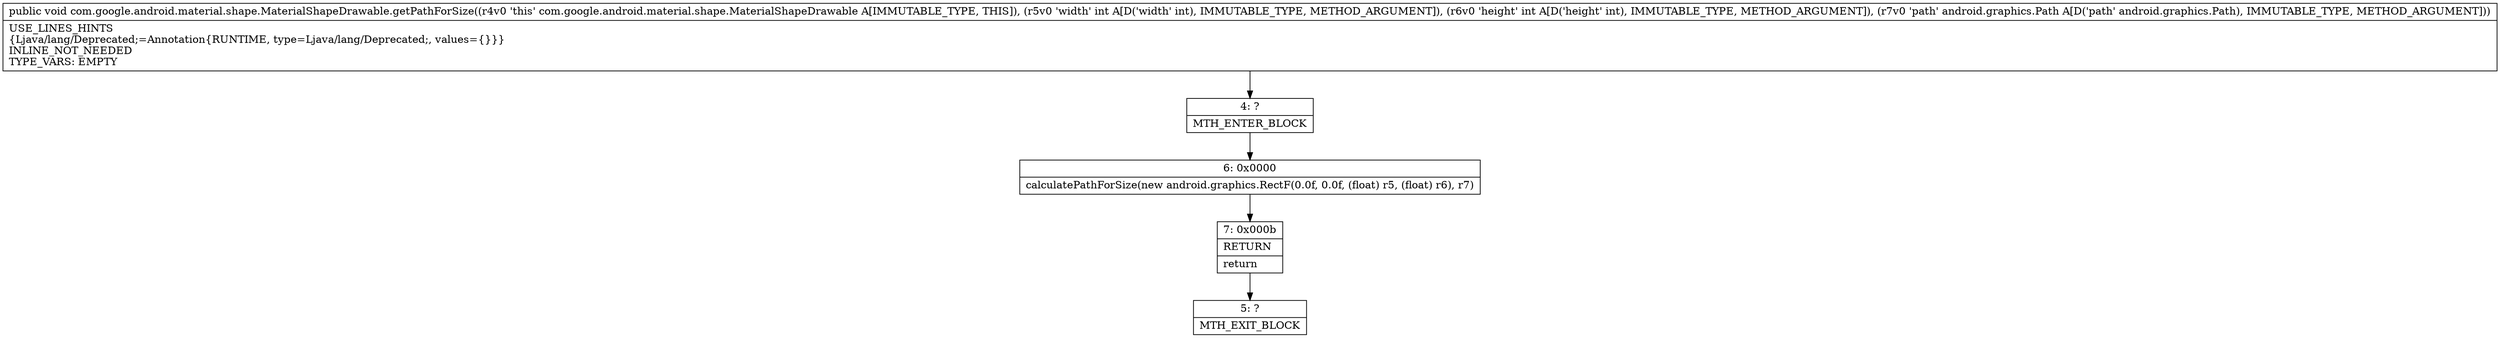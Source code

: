 digraph "CFG forcom.google.android.material.shape.MaterialShapeDrawable.getPathForSize(IILandroid\/graphics\/Path;)V" {
Node_4 [shape=record,label="{4\:\ ?|MTH_ENTER_BLOCK\l}"];
Node_6 [shape=record,label="{6\:\ 0x0000|calculatePathForSize(new android.graphics.RectF(0.0f, 0.0f, (float) r5, (float) r6), r7)\l}"];
Node_7 [shape=record,label="{7\:\ 0x000b|RETURN\l|return\l}"];
Node_5 [shape=record,label="{5\:\ ?|MTH_EXIT_BLOCK\l}"];
MethodNode[shape=record,label="{public void com.google.android.material.shape.MaterialShapeDrawable.getPathForSize((r4v0 'this' com.google.android.material.shape.MaterialShapeDrawable A[IMMUTABLE_TYPE, THIS]), (r5v0 'width' int A[D('width' int), IMMUTABLE_TYPE, METHOD_ARGUMENT]), (r6v0 'height' int A[D('height' int), IMMUTABLE_TYPE, METHOD_ARGUMENT]), (r7v0 'path' android.graphics.Path A[D('path' android.graphics.Path), IMMUTABLE_TYPE, METHOD_ARGUMENT]))  | USE_LINES_HINTS\l\{Ljava\/lang\/Deprecated;=Annotation\{RUNTIME, type=Ljava\/lang\/Deprecated;, values=\{\}\}\}\lINLINE_NOT_NEEDED\lTYPE_VARS: EMPTY\l}"];
MethodNode -> Node_4;Node_4 -> Node_6;
Node_6 -> Node_7;
Node_7 -> Node_5;
}

